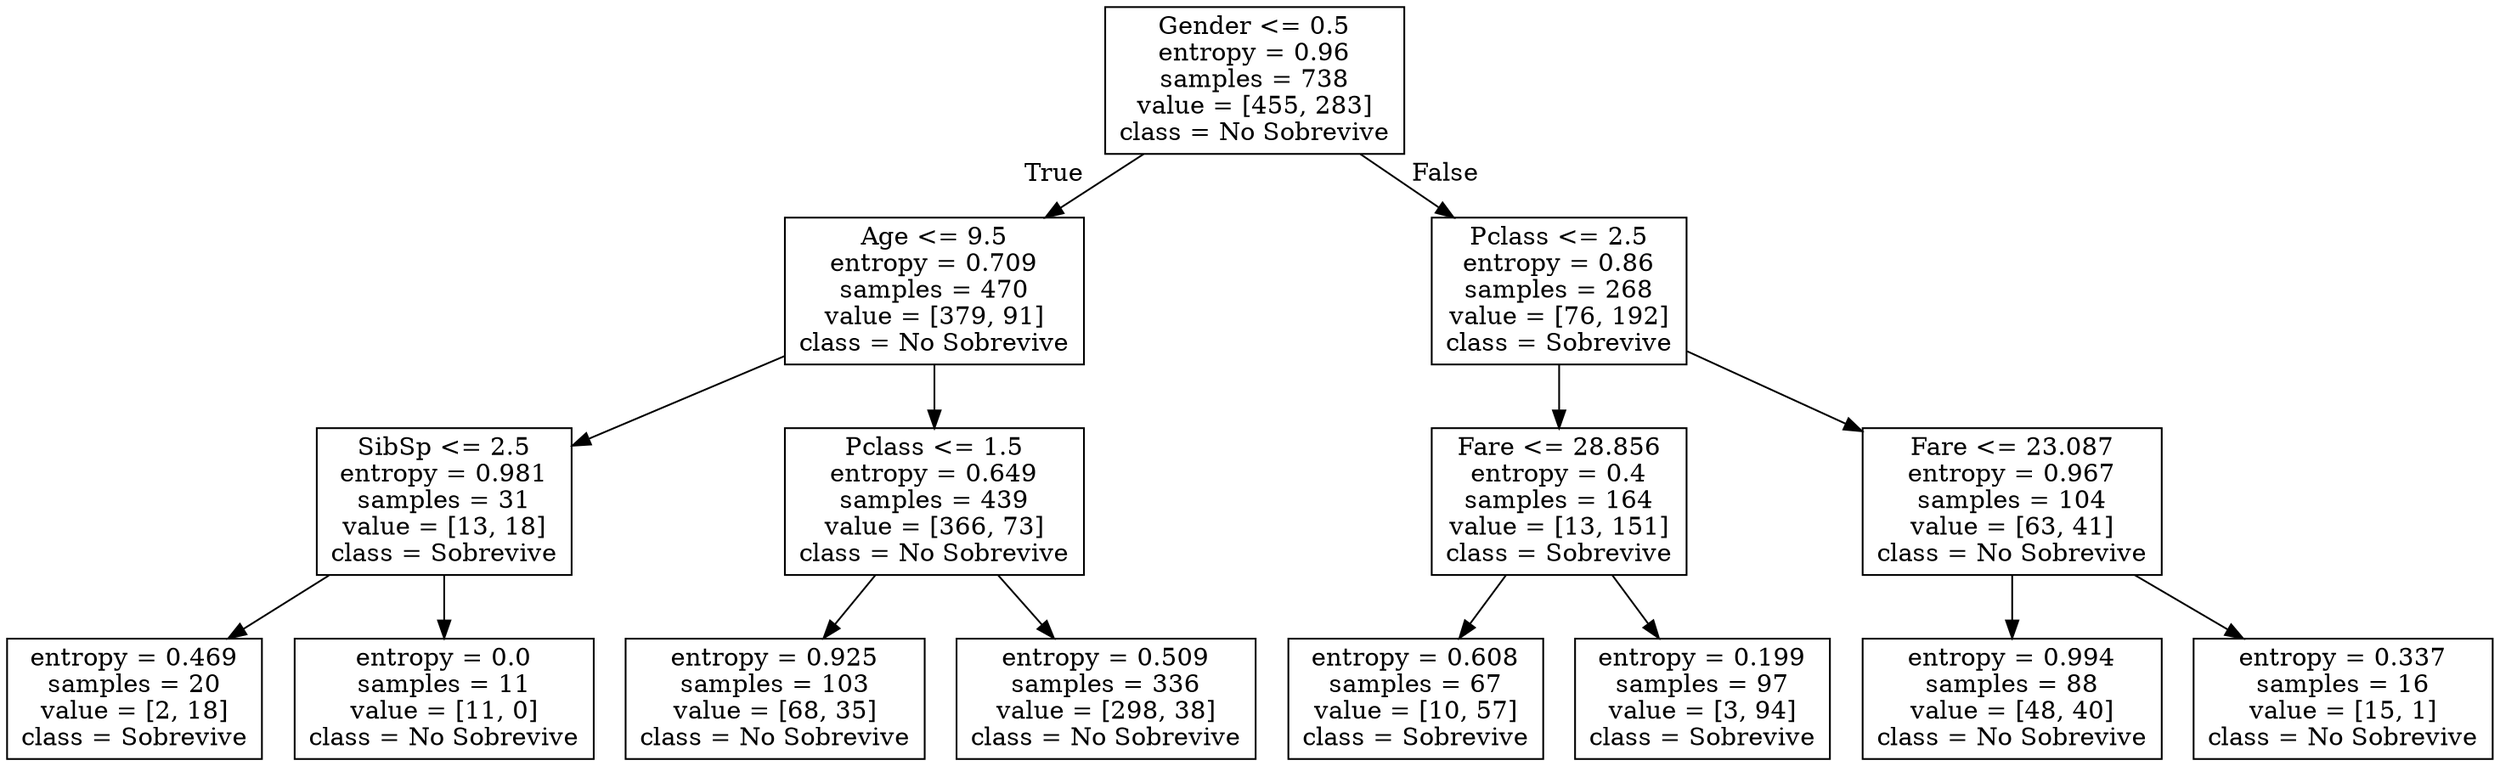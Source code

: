 digraph Tree {
node [shape=box] ;
0 [label="Gender <= 0.5\nentropy = 0.96\nsamples = 738\nvalue = [455, 283]\nclass = No Sobrevive"] ;
1 [label="Age <= 9.5\nentropy = 0.709\nsamples = 470\nvalue = [379, 91]\nclass = No Sobrevive"] ;
0 -> 1 [labeldistance=2.5, labelangle=45, headlabel="True"] ;
2 [label="SibSp <= 2.5\nentropy = 0.981\nsamples = 31\nvalue = [13, 18]\nclass = Sobrevive"] ;
1 -> 2 ;
3 [label="entropy = 0.469\nsamples = 20\nvalue = [2, 18]\nclass = Sobrevive"] ;
2 -> 3 ;
4 [label="entropy = 0.0\nsamples = 11\nvalue = [11, 0]\nclass = No Sobrevive"] ;
2 -> 4 ;
5 [label="Pclass <= 1.5\nentropy = 0.649\nsamples = 439\nvalue = [366, 73]\nclass = No Sobrevive"] ;
1 -> 5 ;
6 [label="entropy = 0.925\nsamples = 103\nvalue = [68, 35]\nclass = No Sobrevive"] ;
5 -> 6 ;
7 [label="entropy = 0.509\nsamples = 336\nvalue = [298, 38]\nclass = No Sobrevive"] ;
5 -> 7 ;
8 [label="Pclass <= 2.5\nentropy = 0.86\nsamples = 268\nvalue = [76, 192]\nclass = Sobrevive"] ;
0 -> 8 [labeldistance=2.5, labelangle=-45, headlabel="False"] ;
9 [label="Fare <= 28.856\nentropy = 0.4\nsamples = 164\nvalue = [13, 151]\nclass = Sobrevive"] ;
8 -> 9 ;
10 [label="entropy = 0.608\nsamples = 67\nvalue = [10, 57]\nclass = Sobrevive"] ;
9 -> 10 ;
11 [label="entropy = 0.199\nsamples = 97\nvalue = [3, 94]\nclass = Sobrevive"] ;
9 -> 11 ;
12 [label="Fare <= 23.087\nentropy = 0.967\nsamples = 104\nvalue = [63, 41]\nclass = No Sobrevive"] ;
8 -> 12 ;
13 [label="entropy = 0.994\nsamples = 88\nvalue = [48, 40]\nclass = No Sobrevive"] ;
12 -> 13 ;
14 [label="entropy = 0.337\nsamples = 16\nvalue = [15, 1]\nclass = No Sobrevive"] ;
12 -> 14 ;
}